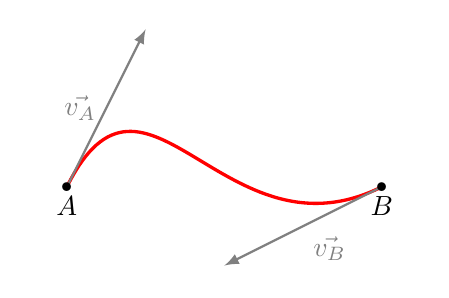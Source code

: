 ﻿\begin{tikzpicture}[scale=1]
\tikzset{
line/.style = {
 very thick
},
vector/.style = {
thick,-latex
},
dot/.style = {
insert path={
  node[scale=3]{.}
}
}
}
% la courbe
\path
  (0,0) coordinate (P0)
  (1,2) coordinate (P1)
  (	2,-1)  coordinate (P2)
  (4,0) coordinate (P3)
;
\draw[red, line]
  (P0)  .. controls (P1) and (P2) .. (P3)
;
\draw[gray]
  (P0) edge[vector] node[left]{$\vec{v_A}$} (P1)
  (P3) edge[vector] node[below right]{$\vec{v_B}$} (P2)
;
\path
  (P0) [dot] node[below]{$A$}
  (P3) [dot] node[below]{$B$}
;

\end{tikzpicture}